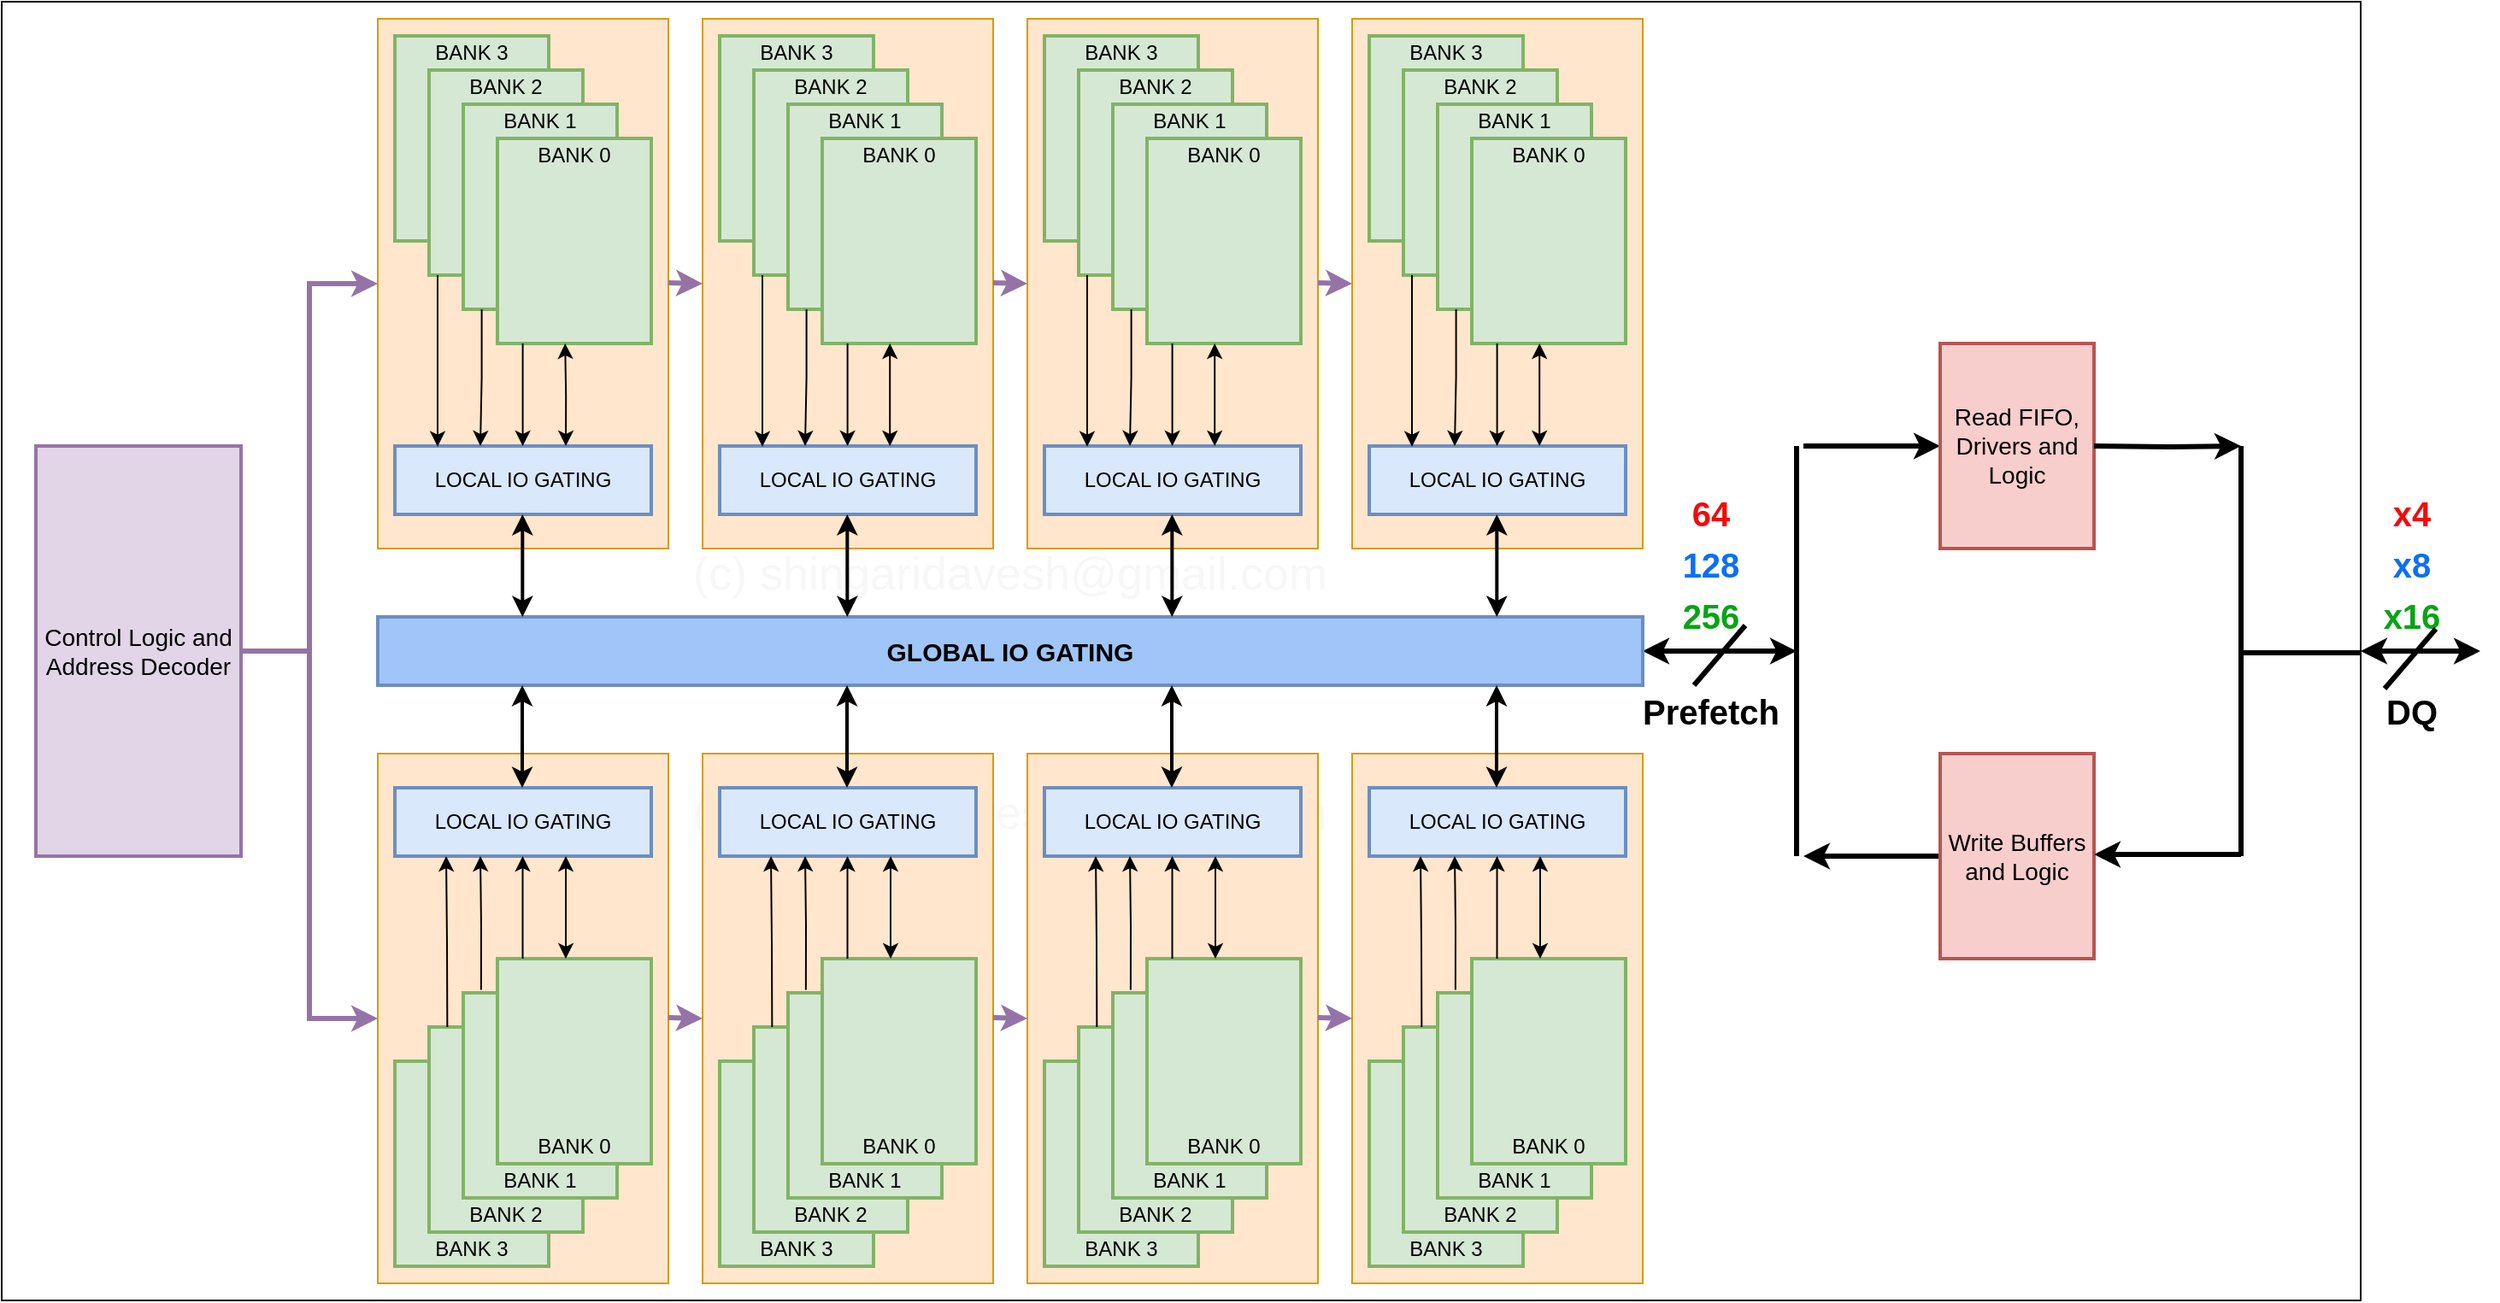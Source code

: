 <mxfile version="24.7.8">
  <diagram name="Page-1" id="cXIVU4OQdX0Yd6_dmKbn">
    <mxGraphModel dx="2409" dy="1701" grid="1" gridSize="10" guides="1" tooltips="1" connect="1" arrows="1" fold="1" page="1" pageScale="1" pageWidth="850" pageHeight="1100" math="0" shadow="0">
      <root>
        <mxCell id="0" />
        <mxCell id="1" parent="0" />
        <mxCell id="eq1CS4-fUA1pp_kB9yyz-200" value="" style="rounded=0;whiteSpace=wrap;html=1;" vertex="1" parent="1">
          <mxGeometry x="-210" y="160" width="1380" height="760" as="geometry" />
        </mxCell>
        <mxCell id="eq1CS4-fUA1pp_kB9yyz-139" value="" style="rounded=0;whiteSpace=wrap;html=1;fillColor=#ffe6cc;strokeColor=#d79b00;" vertex="1" parent="1">
          <mxGeometry x="10" y="170" width="170" height="310" as="geometry" />
        </mxCell>
        <mxCell id="eq1CS4-fUA1pp_kB9yyz-138" value="" style="rounded=0;whiteSpace=wrap;html=1;fillColor=#ffe6cc;strokeColor=#d79b00;" vertex="1" parent="1">
          <mxGeometry x="10" y="600" width="170" height="310" as="geometry" />
        </mxCell>
        <mxCell id="eq1CS4-fUA1pp_kB9yyz-1" value="(c) shingaridavesh@gmail.com" style="text;html=1;align=center;verticalAlign=middle;whiteSpace=wrap;rounded=0;fontSize=27;fontColor=#f8f7f7;rotation=0;" vertex="1" parent="1">
          <mxGeometry x="10" y="480" width="740" height="30" as="geometry" />
        </mxCell>
        <mxCell id="eq1CS4-fUA1pp_kB9yyz-3" value="" style="rounded=0;whiteSpace=wrap;html=1;fillColor=#d5e8d4;strokeColor=#82b366;align=center;strokeWidth=2;" vertex="1" parent="1">
          <mxGeometry x="20" y="180" width="90" height="120" as="geometry" />
        </mxCell>
        <mxCell id="eq1CS4-fUA1pp_kB9yyz-4" value="" style="rounded=0;whiteSpace=wrap;html=1;fillColor=#d5e8d4;strokeColor=#82b366;align=center;strokeWidth=2;" vertex="1" parent="1">
          <mxGeometry x="40" y="200" width="90" height="120" as="geometry" />
        </mxCell>
        <mxCell id="eq1CS4-fUA1pp_kB9yyz-5" value="" style="rounded=0;whiteSpace=wrap;html=1;fillColor=#d5e8d4;strokeColor=#82b366;align=center;strokeWidth=2;" vertex="1" parent="1">
          <mxGeometry x="60" y="220" width="90" height="120" as="geometry" />
        </mxCell>
        <mxCell id="eq1CS4-fUA1pp_kB9yyz-6" value="" style="rounded=0;whiteSpace=wrap;html=1;fillColor=#d5e8d4;strokeColor=#82b366;align=center;strokeWidth=2;" vertex="1" parent="1">
          <mxGeometry x="80" y="240" width="90" height="120" as="geometry" />
        </mxCell>
        <mxCell id="eq1CS4-fUA1pp_kB9yyz-7" value="BANK 3" style="text;html=1;align=center;verticalAlign=middle;whiteSpace=wrap;rounded=0;" vertex="1" parent="1">
          <mxGeometry x="20" y="180" width="90" height="20" as="geometry" />
        </mxCell>
        <mxCell id="eq1CS4-fUA1pp_kB9yyz-8" value="BANK 2" style="text;html=1;align=center;verticalAlign=middle;whiteSpace=wrap;rounded=0;" vertex="1" parent="1">
          <mxGeometry x="40" y="200" width="90" height="20" as="geometry" />
        </mxCell>
        <mxCell id="eq1CS4-fUA1pp_kB9yyz-9" value="BANK 1" style="text;html=1;align=center;verticalAlign=middle;whiteSpace=wrap;rounded=0;" vertex="1" parent="1">
          <mxGeometry x="60" y="220" width="90" height="20" as="geometry" />
        </mxCell>
        <mxCell id="eq1CS4-fUA1pp_kB9yyz-10" value="BANK 0" style="text;html=1;align=center;verticalAlign=middle;whiteSpace=wrap;rounded=0;" vertex="1" parent="1">
          <mxGeometry x="80" y="240" width="90" height="20" as="geometry" />
        </mxCell>
        <mxCell id="eq1CS4-fUA1pp_kB9yyz-11" value="" style="rounded=0;whiteSpace=wrap;html=1;fillColor=#dae8fc;strokeColor=#6c8ebf;align=center;strokeWidth=2;" vertex="1" parent="1">
          <mxGeometry x="20" y="420" width="150" height="40" as="geometry" />
        </mxCell>
        <mxCell id="eq1CS4-fUA1pp_kB9yyz-12" style="edgeStyle=orthogonalEdgeStyle;rounded=0;orthogonalLoop=1;jettySize=auto;html=1;startArrow=classic;startFill=1;" edge="1" parent="1">
          <mxGeometry relative="1" as="geometry">
            <mxPoint x="119.6" y="360" as="sourcePoint" />
            <mxPoint x="120" y="420" as="targetPoint" />
          </mxGeometry>
        </mxCell>
        <mxCell id="eq1CS4-fUA1pp_kB9yyz-13" style="edgeStyle=orthogonalEdgeStyle;rounded=0;orthogonalLoop=1;jettySize=auto;html=1;" edge="1" parent="1">
          <mxGeometry relative="1" as="geometry">
            <mxPoint x="94.8" y="360" as="sourcePoint" />
            <mxPoint x="94.8" y="420" as="targetPoint" />
          </mxGeometry>
        </mxCell>
        <mxCell id="eq1CS4-fUA1pp_kB9yyz-14" style="edgeStyle=orthogonalEdgeStyle;rounded=0;orthogonalLoop=1;jettySize=auto;html=1;exitX=0.12;exitY=1;exitDx=0;exitDy=0;exitPerimeter=0;" edge="1" parent="1" source="eq1CS4-fUA1pp_kB9yyz-5">
          <mxGeometry relative="1" as="geometry">
            <mxPoint x="70" y="360" as="sourcePoint" />
            <mxPoint x="70" y="420" as="targetPoint" />
          </mxGeometry>
        </mxCell>
        <mxCell id="eq1CS4-fUA1pp_kB9yyz-15" style="edgeStyle=orthogonalEdgeStyle;rounded=0;orthogonalLoop=1;jettySize=auto;html=1;" edge="1" parent="1">
          <mxGeometry relative="1" as="geometry">
            <mxPoint x="45" y="320" as="sourcePoint" />
            <mxPoint x="45" y="420.36" as="targetPoint" />
          </mxGeometry>
        </mxCell>
        <mxCell id="eq1CS4-fUA1pp_kB9yyz-16" value="LOCAL IO GATING" style="text;html=1;align=center;verticalAlign=middle;whiteSpace=wrap;rounded=0;" vertex="1" parent="1">
          <mxGeometry x="20" y="430" width="150" height="20" as="geometry" />
        </mxCell>
        <mxCell id="eq1CS4-fUA1pp_kB9yyz-17" value="" style="rounded=0;whiteSpace=wrap;html=1;fillColor=#ffe6cc;strokeColor=#d79b00;" vertex="1" parent="1">
          <mxGeometry x="200" y="170" width="170" height="310" as="geometry" />
        </mxCell>
        <mxCell id="eq1CS4-fUA1pp_kB9yyz-18" value="" style="rounded=0;whiteSpace=wrap;html=1;fillColor=#d5e8d4;strokeColor=#82b366;align=center;strokeWidth=2;" vertex="1" parent="1">
          <mxGeometry x="210" y="180" width="90" height="120" as="geometry" />
        </mxCell>
        <mxCell id="eq1CS4-fUA1pp_kB9yyz-19" value="" style="rounded=0;whiteSpace=wrap;html=1;fillColor=#d5e8d4;strokeColor=#82b366;align=center;strokeWidth=2;" vertex="1" parent="1">
          <mxGeometry x="230" y="200" width="90" height="120" as="geometry" />
        </mxCell>
        <mxCell id="eq1CS4-fUA1pp_kB9yyz-20" value="" style="rounded=0;whiteSpace=wrap;html=1;fillColor=#d5e8d4;strokeColor=#82b366;align=center;strokeWidth=2;" vertex="1" parent="1">
          <mxGeometry x="250" y="220" width="90" height="120" as="geometry" />
        </mxCell>
        <mxCell id="eq1CS4-fUA1pp_kB9yyz-21" value="" style="rounded=0;whiteSpace=wrap;html=1;fillColor=#d5e8d4;strokeColor=#82b366;align=center;strokeWidth=2;" vertex="1" parent="1">
          <mxGeometry x="270" y="240" width="90" height="120" as="geometry" />
        </mxCell>
        <mxCell id="eq1CS4-fUA1pp_kB9yyz-22" value="BANK 3" style="text;html=1;align=center;verticalAlign=middle;whiteSpace=wrap;rounded=0;" vertex="1" parent="1">
          <mxGeometry x="210" y="180" width="90" height="20" as="geometry" />
        </mxCell>
        <mxCell id="eq1CS4-fUA1pp_kB9yyz-23" value="BANK 2" style="text;html=1;align=center;verticalAlign=middle;whiteSpace=wrap;rounded=0;" vertex="1" parent="1">
          <mxGeometry x="230" y="200" width="90" height="20" as="geometry" />
        </mxCell>
        <mxCell id="eq1CS4-fUA1pp_kB9yyz-24" value="BANK 1" style="text;html=1;align=center;verticalAlign=middle;whiteSpace=wrap;rounded=0;" vertex="1" parent="1">
          <mxGeometry x="250" y="220" width="90" height="20" as="geometry" />
        </mxCell>
        <mxCell id="eq1CS4-fUA1pp_kB9yyz-25" value="BANK 0" style="text;html=1;align=center;verticalAlign=middle;whiteSpace=wrap;rounded=0;" vertex="1" parent="1">
          <mxGeometry x="270" y="240" width="90" height="20" as="geometry" />
        </mxCell>
        <mxCell id="eq1CS4-fUA1pp_kB9yyz-26" value="" style="rounded=0;whiteSpace=wrap;html=1;fillColor=#dae8fc;strokeColor=#6c8ebf;align=center;strokeWidth=2;" vertex="1" parent="1">
          <mxGeometry x="210" y="420" width="150" height="40" as="geometry" />
        </mxCell>
        <mxCell id="eq1CS4-fUA1pp_kB9yyz-27" style="edgeStyle=orthogonalEdgeStyle;rounded=0;orthogonalLoop=1;jettySize=auto;html=1;startArrow=classic;startFill=1;" edge="1" parent="1">
          <mxGeometry relative="1" as="geometry">
            <mxPoint x="309.6" y="360" as="sourcePoint" />
            <mxPoint x="309.6" y="420" as="targetPoint" />
          </mxGeometry>
        </mxCell>
        <mxCell id="eq1CS4-fUA1pp_kB9yyz-28" style="edgeStyle=orthogonalEdgeStyle;rounded=0;orthogonalLoop=1;jettySize=auto;html=1;" edge="1" parent="1">
          <mxGeometry relative="1" as="geometry">
            <mxPoint x="284.8" y="360" as="sourcePoint" />
            <mxPoint x="284.8" y="420" as="targetPoint" />
          </mxGeometry>
        </mxCell>
        <mxCell id="eq1CS4-fUA1pp_kB9yyz-29" style="edgeStyle=orthogonalEdgeStyle;rounded=0;orthogonalLoop=1;jettySize=auto;html=1;exitX=0.12;exitY=1;exitDx=0;exitDy=0;exitPerimeter=0;" edge="1" parent="1" source="eq1CS4-fUA1pp_kB9yyz-20">
          <mxGeometry relative="1" as="geometry">
            <mxPoint x="260" y="360" as="sourcePoint" />
            <mxPoint x="260" y="420" as="targetPoint" />
          </mxGeometry>
        </mxCell>
        <mxCell id="eq1CS4-fUA1pp_kB9yyz-30" style="edgeStyle=orthogonalEdgeStyle;rounded=0;orthogonalLoop=1;jettySize=auto;html=1;" edge="1" parent="1">
          <mxGeometry relative="1" as="geometry">
            <mxPoint x="235" y="320" as="sourcePoint" />
            <mxPoint x="235" y="420.36" as="targetPoint" />
          </mxGeometry>
        </mxCell>
        <mxCell id="eq1CS4-fUA1pp_kB9yyz-31" value="LOCAL IO GATING" style="text;html=1;align=center;verticalAlign=middle;whiteSpace=wrap;rounded=0;" vertex="1" parent="1">
          <mxGeometry x="210" y="430" width="150" height="20" as="geometry" />
        </mxCell>
        <mxCell id="eq1CS4-fUA1pp_kB9yyz-32" value="" style="rounded=0;whiteSpace=wrap;html=1;fillColor=#ffe6cc;strokeColor=#d79b00;" vertex="1" parent="1">
          <mxGeometry x="390" y="170" width="170" height="310" as="geometry" />
        </mxCell>
        <mxCell id="eq1CS4-fUA1pp_kB9yyz-33" value="" style="rounded=0;whiteSpace=wrap;html=1;fillColor=#d5e8d4;strokeColor=#82b366;align=center;strokeWidth=2;" vertex="1" parent="1">
          <mxGeometry x="400" y="180" width="90" height="120" as="geometry" />
        </mxCell>
        <mxCell id="eq1CS4-fUA1pp_kB9yyz-34" value="" style="rounded=0;whiteSpace=wrap;html=1;fillColor=#d5e8d4;strokeColor=#82b366;align=center;strokeWidth=2;" vertex="1" parent="1">
          <mxGeometry x="420" y="200" width="90" height="120" as="geometry" />
        </mxCell>
        <mxCell id="eq1CS4-fUA1pp_kB9yyz-35" value="" style="rounded=0;whiteSpace=wrap;html=1;fillColor=#d5e8d4;strokeColor=#82b366;align=center;strokeWidth=2;" vertex="1" parent="1">
          <mxGeometry x="440" y="220" width="90" height="120" as="geometry" />
        </mxCell>
        <mxCell id="eq1CS4-fUA1pp_kB9yyz-36" value="" style="rounded=0;whiteSpace=wrap;html=1;fillColor=#d5e8d4;strokeColor=#82b366;align=center;strokeWidth=2;" vertex="1" parent="1">
          <mxGeometry x="460" y="240" width="90" height="120" as="geometry" />
        </mxCell>
        <mxCell id="eq1CS4-fUA1pp_kB9yyz-37" value="BANK 3" style="text;html=1;align=center;verticalAlign=middle;whiteSpace=wrap;rounded=0;" vertex="1" parent="1">
          <mxGeometry x="400" y="180" width="90" height="20" as="geometry" />
        </mxCell>
        <mxCell id="eq1CS4-fUA1pp_kB9yyz-38" value="BANK 2" style="text;html=1;align=center;verticalAlign=middle;whiteSpace=wrap;rounded=0;" vertex="1" parent="1">
          <mxGeometry x="420" y="200" width="90" height="20" as="geometry" />
        </mxCell>
        <mxCell id="eq1CS4-fUA1pp_kB9yyz-39" value="BANK 1" style="text;html=1;align=center;verticalAlign=middle;whiteSpace=wrap;rounded=0;" vertex="1" parent="1">
          <mxGeometry x="440" y="220" width="90" height="20" as="geometry" />
        </mxCell>
        <mxCell id="eq1CS4-fUA1pp_kB9yyz-40" value="BANK 0" style="text;html=1;align=center;verticalAlign=middle;whiteSpace=wrap;rounded=0;" vertex="1" parent="1">
          <mxGeometry x="460" y="240" width="90" height="20" as="geometry" />
        </mxCell>
        <mxCell id="eq1CS4-fUA1pp_kB9yyz-41" value="" style="rounded=0;whiteSpace=wrap;html=1;fillColor=#dae8fc;strokeColor=#6c8ebf;align=center;strokeWidth=2;" vertex="1" parent="1">
          <mxGeometry x="400" y="420" width="150" height="40" as="geometry" />
        </mxCell>
        <mxCell id="eq1CS4-fUA1pp_kB9yyz-42" style="edgeStyle=orthogonalEdgeStyle;rounded=0;orthogonalLoop=1;jettySize=auto;html=1;startArrow=classic;startFill=1;" edge="1" parent="1">
          <mxGeometry relative="1" as="geometry">
            <mxPoint x="499.6" y="360" as="sourcePoint" />
            <mxPoint x="499.6" y="420" as="targetPoint" />
          </mxGeometry>
        </mxCell>
        <mxCell id="eq1CS4-fUA1pp_kB9yyz-43" style="edgeStyle=orthogonalEdgeStyle;rounded=0;orthogonalLoop=1;jettySize=auto;html=1;" edge="1" parent="1">
          <mxGeometry relative="1" as="geometry">
            <mxPoint x="474.8" y="360" as="sourcePoint" />
            <mxPoint x="474.8" y="420" as="targetPoint" />
          </mxGeometry>
        </mxCell>
        <mxCell id="eq1CS4-fUA1pp_kB9yyz-44" style="edgeStyle=orthogonalEdgeStyle;rounded=0;orthogonalLoop=1;jettySize=auto;html=1;exitX=0.12;exitY=1;exitDx=0;exitDy=0;exitPerimeter=0;" edge="1" parent="1" source="eq1CS4-fUA1pp_kB9yyz-35">
          <mxGeometry relative="1" as="geometry">
            <mxPoint x="450" y="360" as="sourcePoint" />
            <mxPoint x="450" y="420" as="targetPoint" />
          </mxGeometry>
        </mxCell>
        <mxCell id="eq1CS4-fUA1pp_kB9yyz-45" style="edgeStyle=orthogonalEdgeStyle;rounded=0;orthogonalLoop=1;jettySize=auto;html=1;" edge="1" parent="1">
          <mxGeometry relative="1" as="geometry">
            <mxPoint x="425" y="320" as="sourcePoint" />
            <mxPoint x="425" y="420.36" as="targetPoint" />
          </mxGeometry>
        </mxCell>
        <mxCell id="eq1CS4-fUA1pp_kB9yyz-46" value="LOCAL IO GATING" style="text;html=1;align=center;verticalAlign=middle;whiteSpace=wrap;rounded=0;" vertex="1" parent="1">
          <mxGeometry x="400" y="430" width="150" height="20" as="geometry" />
        </mxCell>
        <mxCell id="eq1CS4-fUA1pp_kB9yyz-47" value="" style="rounded=0;whiteSpace=wrap;html=1;fillColor=#ffe6cc;strokeColor=#d79b00;" vertex="1" parent="1">
          <mxGeometry x="580" y="170" width="170" height="310" as="geometry" />
        </mxCell>
        <mxCell id="eq1CS4-fUA1pp_kB9yyz-48" value="" style="rounded=0;whiteSpace=wrap;html=1;fillColor=#d5e8d4;strokeColor=#82b366;align=center;strokeWidth=2;" vertex="1" parent="1">
          <mxGeometry x="590" y="180" width="90" height="120" as="geometry" />
        </mxCell>
        <mxCell id="eq1CS4-fUA1pp_kB9yyz-49" value="" style="rounded=0;whiteSpace=wrap;html=1;fillColor=#d5e8d4;strokeColor=#82b366;align=center;strokeWidth=2;" vertex="1" parent="1">
          <mxGeometry x="610" y="200" width="90" height="120" as="geometry" />
        </mxCell>
        <mxCell id="eq1CS4-fUA1pp_kB9yyz-50" value="" style="rounded=0;whiteSpace=wrap;html=1;fillColor=#d5e8d4;strokeColor=#82b366;align=center;strokeWidth=2;" vertex="1" parent="1">
          <mxGeometry x="630" y="220" width="90" height="120" as="geometry" />
        </mxCell>
        <mxCell id="eq1CS4-fUA1pp_kB9yyz-51" value="" style="rounded=0;whiteSpace=wrap;html=1;fillColor=#d5e8d4;strokeColor=#82b366;align=center;strokeWidth=2;" vertex="1" parent="1">
          <mxGeometry x="650" y="240" width="90" height="120" as="geometry" />
        </mxCell>
        <mxCell id="eq1CS4-fUA1pp_kB9yyz-52" value="BANK 3" style="text;html=1;align=center;verticalAlign=middle;whiteSpace=wrap;rounded=0;" vertex="1" parent="1">
          <mxGeometry x="590" y="180" width="90" height="20" as="geometry" />
        </mxCell>
        <mxCell id="eq1CS4-fUA1pp_kB9yyz-53" value="BANK 2" style="text;html=1;align=center;verticalAlign=middle;whiteSpace=wrap;rounded=0;" vertex="1" parent="1">
          <mxGeometry x="610" y="200" width="90" height="20" as="geometry" />
        </mxCell>
        <mxCell id="eq1CS4-fUA1pp_kB9yyz-54" value="BANK 1" style="text;html=1;align=center;verticalAlign=middle;whiteSpace=wrap;rounded=0;" vertex="1" parent="1">
          <mxGeometry x="630" y="220" width="90" height="20" as="geometry" />
        </mxCell>
        <mxCell id="eq1CS4-fUA1pp_kB9yyz-55" value="BANK 0" style="text;html=1;align=center;verticalAlign=middle;whiteSpace=wrap;rounded=0;" vertex="1" parent="1">
          <mxGeometry x="650" y="240" width="90" height="20" as="geometry" />
        </mxCell>
        <mxCell id="eq1CS4-fUA1pp_kB9yyz-56" value="" style="rounded=0;whiteSpace=wrap;html=1;fillColor=#dae8fc;strokeColor=#6c8ebf;align=center;strokeWidth=2;" vertex="1" parent="1">
          <mxGeometry x="590" y="420" width="150" height="40" as="geometry" />
        </mxCell>
        <mxCell id="eq1CS4-fUA1pp_kB9yyz-57" style="edgeStyle=orthogonalEdgeStyle;rounded=0;orthogonalLoop=1;jettySize=auto;html=1;startArrow=classic;startFill=1;" edge="1" parent="1">
          <mxGeometry relative="1" as="geometry">
            <mxPoint x="689.6" y="360" as="sourcePoint" />
            <mxPoint x="689.6" y="420" as="targetPoint" />
          </mxGeometry>
        </mxCell>
        <mxCell id="eq1CS4-fUA1pp_kB9yyz-58" style="edgeStyle=orthogonalEdgeStyle;rounded=0;orthogonalLoop=1;jettySize=auto;html=1;" edge="1" parent="1">
          <mxGeometry relative="1" as="geometry">
            <mxPoint x="664.8" y="360" as="sourcePoint" />
            <mxPoint x="664.8" y="420" as="targetPoint" />
          </mxGeometry>
        </mxCell>
        <mxCell id="eq1CS4-fUA1pp_kB9yyz-59" style="edgeStyle=orthogonalEdgeStyle;rounded=0;orthogonalLoop=1;jettySize=auto;html=1;exitX=0.12;exitY=1;exitDx=0;exitDy=0;exitPerimeter=0;" edge="1" parent="1" source="eq1CS4-fUA1pp_kB9yyz-50">
          <mxGeometry relative="1" as="geometry">
            <mxPoint x="640" y="360" as="sourcePoint" />
            <mxPoint x="640" y="420" as="targetPoint" />
          </mxGeometry>
        </mxCell>
        <mxCell id="eq1CS4-fUA1pp_kB9yyz-60" style="edgeStyle=orthogonalEdgeStyle;rounded=0;orthogonalLoop=1;jettySize=auto;html=1;" edge="1" parent="1">
          <mxGeometry relative="1" as="geometry">
            <mxPoint x="615" y="320" as="sourcePoint" />
            <mxPoint x="615" y="420.36" as="targetPoint" />
          </mxGeometry>
        </mxCell>
        <mxCell id="eq1CS4-fUA1pp_kB9yyz-61" value="LOCAL IO GATING" style="text;html=1;align=center;verticalAlign=middle;whiteSpace=wrap;rounded=0;" vertex="1" parent="1">
          <mxGeometry x="590" y="430" width="150" height="20" as="geometry" />
        </mxCell>
        <mxCell id="eq1CS4-fUA1pp_kB9yyz-190" style="edgeStyle=orthogonalEdgeStyle;rounded=0;orthogonalLoop=1;jettySize=auto;html=1;startArrow=classic;startFill=1;strokeWidth=3;" edge="1" parent="1" source="eq1CS4-fUA1pp_kB9yyz-62">
          <mxGeometry relative="1" as="geometry">
            <mxPoint x="840" y="540" as="targetPoint" />
          </mxGeometry>
        </mxCell>
        <mxCell id="eq1CS4-fUA1pp_kB9yyz-62" value="" style="rounded=0;whiteSpace=wrap;html=1;fillColor=#9fc5f9;strokeColor=#6c8ebf;align=center;strokeWidth=2;" vertex="1" parent="1">
          <mxGeometry x="10" y="520" width="740" height="40" as="geometry" />
        </mxCell>
        <mxCell id="eq1CS4-fUA1pp_kB9yyz-63" value="&lt;b&gt;&lt;font style=&quot;font-size: 15px;&quot;&gt;GLOBAL IO GATING&lt;/font&gt;&lt;/b&gt;" style="text;html=1;align=center;verticalAlign=middle;whiteSpace=wrap;rounded=0;" vertex="1" parent="1">
          <mxGeometry x="10" y="530" width="740" height="20" as="geometry" />
        </mxCell>
        <mxCell id="eq1CS4-fUA1pp_kB9yyz-64" style="edgeStyle=orthogonalEdgeStyle;rounded=0;orthogonalLoop=1;jettySize=auto;html=1;startArrow=classic;startFill=1;strokeWidth=2;" edge="1" parent="1">
          <mxGeometry relative="1" as="geometry">
            <mxPoint x="94.66" y="460" as="sourcePoint" />
            <mxPoint x="94.66" y="520" as="targetPoint" />
          </mxGeometry>
        </mxCell>
        <mxCell id="eq1CS4-fUA1pp_kB9yyz-65" style="edgeStyle=orthogonalEdgeStyle;rounded=0;orthogonalLoop=1;jettySize=auto;html=1;startArrow=classic;startFill=1;strokeWidth=2;" edge="1" parent="1">
          <mxGeometry relative="1" as="geometry">
            <mxPoint x="284.66" y="460" as="sourcePoint" />
            <mxPoint x="284.66" y="520" as="targetPoint" />
          </mxGeometry>
        </mxCell>
        <mxCell id="eq1CS4-fUA1pp_kB9yyz-66" style="edgeStyle=orthogonalEdgeStyle;rounded=0;orthogonalLoop=1;jettySize=auto;html=1;startArrow=classic;startFill=1;strokeWidth=2;" edge="1" parent="1">
          <mxGeometry relative="1" as="geometry">
            <mxPoint x="474.66" y="460" as="sourcePoint" />
            <mxPoint x="474.66" y="520" as="targetPoint" />
          </mxGeometry>
        </mxCell>
        <mxCell id="eq1CS4-fUA1pp_kB9yyz-67" style="edgeStyle=orthogonalEdgeStyle;rounded=0;orthogonalLoop=1;jettySize=auto;html=1;startArrow=classic;startFill=1;strokeWidth=2;" edge="1" parent="1">
          <mxGeometry relative="1" as="geometry">
            <mxPoint x="664.66" y="460" as="sourcePoint" />
            <mxPoint x="664.66" y="520" as="targetPoint" />
          </mxGeometry>
        </mxCell>
        <mxCell id="eq1CS4-fUA1pp_kB9yyz-68" value="(c) shingaridavesh@gmail.com" style="text;html=1;align=center;verticalAlign=middle;whiteSpace=wrap;rounded=0;fontSize=27;fontColor=#f8f7f7;rotation=0;" vertex="1" parent="1">
          <mxGeometry x="10" y="620" width="740" height="30" as="geometry" />
        </mxCell>
        <mxCell id="eq1CS4-fUA1pp_kB9yyz-70" value="" style="rounded=0;whiteSpace=wrap;html=1;fillColor=#d5e8d4;strokeColor=#82b366;align=center;strokeWidth=2;" vertex="1" parent="1">
          <mxGeometry x="20" y="780" width="90" height="120" as="geometry" />
        </mxCell>
        <mxCell id="eq1CS4-fUA1pp_kB9yyz-71" value="" style="rounded=0;whiteSpace=wrap;html=1;fillColor=#d5e8d4;strokeColor=#82b366;align=center;strokeWidth=2;" vertex="1" parent="1">
          <mxGeometry x="40" y="760" width="90" height="120" as="geometry" />
        </mxCell>
        <mxCell id="eq1CS4-fUA1pp_kB9yyz-72" value="" style="rounded=0;whiteSpace=wrap;html=1;fillColor=#d5e8d4;strokeColor=#82b366;align=center;strokeWidth=2;" vertex="1" parent="1">
          <mxGeometry x="60" y="740" width="90" height="120" as="geometry" />
        </mxCell>
        <mxCell id="eq1CS4-fUA1pp_kB9yyz-73" value="" style="rounded=0;whiteSpace=wrap;html=1;fillColor=#d5e8d4;strokeColor=#82b366;align=center;strokeWidth=2;direction=west;" vertex="1" parent="1">
          <mxGeometry x="80" y="720" width="90" height="120" as="geometry" />
        </mxCell>
        <mxCell id="eq1CS4-fUA1pp_kB9yyz-74" value="BANK 3" style="text;html=1;align=center;verticalAlign=middle;whiteSpace=wrap;rounded=0;" vertex="1" parent="1">
          <mxGeometry x="20" y="880" width="90" height="20" as="geometry" />
        </mxCell>
        <mxCell id="eq1CS4-fUA1pp_kB9yyz-75" value="BANK 2" style="text;html=1;align=center;verticalAlign=middle;whiteSpace=wrap;rounded=0;" vertex="1" parent="1">
          <mxGeometry x="40" y="860" width="90" height="20" as="geometry" />
        </mxCell>
        <mxCell id="eq1CS4-fUA1pp_kB9yyz-76" value="BANK 1" style="text;html=1;align=center;verticalAlign=middle;whiteSpace=wrap;rounded=0;" vertex="1" parent="1">
          <mxGeometry x="60" y="840" width="90" height="20" as="geometry" />
        </mxCell>
        <mxCell id="eq1CS4-fUA1pp_kB9yyz-77" value="BANK 0" style="text;html=1;align=center;verticalAlign=middle;whiteSpace=wrap;rounded=0;" vertex="1" parent="1">
          <mxGeometry x="80" y="820" width="90" height="20" as="geometry" />
        </mxCell>
        <mxCell id="eq1CS4-fUA1pp_kB9yyz-78" value="" style="rounded=0;whiteSpace=wrap;html=1;fillColor=#dae8fc;strokeColor=#6c8ebf;align=center;strokeWidth=2;" vertex="1" parent="1">
          <mxGeometry x="20" y="620" width="150" height="40" as="geometry" />
        </mxCell>
        <mxCell id="eq1CS4-fUA1pp_kB9yyz-83" value="LOCAL IO GATING" style="text;html=1;align=center;verticalAlign=middle;whiteSpace=wrap;rounded=0;" vertex="1" parent="1">
          <mxGeometry x="20" y="630" width="150" height="20" as="geometry" />
        </mxCell>
        <mxCell id="eq1CS4-fUA1pp_kB9yyz-130" style="edgeStyle=orthogonalEdgeStyle;rounded=0;orthogonalLoop=1;jettySize=auto;html=1;startArrow=classic;startFill=1;strokeWidth=2;" edge="1" parent="1">
          <mxGeometry relative="1" as="geometry">
            <mxPoint x="94.5" y="560" as="sourcePoint" />
            <mxPoint x="94.5" y="620" as="targetPoint" />
          </mxGeometry>
        </mxCell>
        <mxCell id="eq1CS4-fUA1pp_kB9yyz-131" style="edgeStyle=orthogonalEdgeStyle;rounded=0;orthogonalLoop=1;jettySize=auto;html=1;startArrow=classic;startFill=1;" edge="1" parent="1">
          <mxGeometry relative="1" as="geometry">
            <mxPoint x="120" y="660" as="sourcePoint" />
            <mxPoint x="120" y="720" as="targetPoint" />
          </mxGeometry>
        </mxCell>
        <mxCell id="eq1CS4-fUA1pp_kB9yyz-135" style="edgeStyle=orthogonalEdgeStyle;rounded=0;orthogonalLoop=1;jettySize=auto;html=1;startArrow=classic;startFill=1;endArrow=none;endFill=0;" edge="1" parent="1">
          <mxGeometry relative="1" as="geometry">
            <mxPoint x="94.76" y="660" as="sourcePoint" />
            <mxPoint x="94.76" y="720" as="targetPoint" />
          </mxGeometry>
        </mxCell>
        <mxCell id="eq1CS4-fUA1pp_kB9yyz-136" style="edgeStyle=orthogonalEdgeStyle;rounded=0;orthogonalLoop=1;jettySize=auto;html=1;startArrow=classic;startFill=1;entryX=0.116;entryY=-0.015;entryDx=0;entryDy=0;entryPerimeter=0;endArrow=none;endFill=0;" edge="1" parent="1" target="eq1CS4-fUA1pp_kB9yyz-72">
          <mxGeometry relative="1" as="geometry">
            <mxPoint x="70" y="660" as="sourcePoint" />
            <mxPoint x="70" y="720" as="targetPoint" />
          </mxGeometry>
        </mxCell>
        <mxCell id="eq1CS4-fUA1pp_kB9yyz-137" style="edgeStyle=orthogonalEdgeStyle;rounded=0;orthogonalLoop=1;jettySize=auto;html=1;startArrow=classic;startFill=1;entryX=0.063;entryY=0;entryDx=0;entryDy=0;entryPerimeter=0;endArrow=none;endFill=0;" edge="1" parent="1">
          <mxGeometry relative="1" as="geometry">
            <mxPoint x="50" y="660" as="sourcePoint" />
            <mxPoint x="50.67" y="760" as="targetPoint" />
          </mxGeometry>
        </mxCell>
        <mxCell id="eq1CS4-fUA1pp_kB9yyz-140" value="" style="rounded=0;whiteSpace=wrap;html=1;fillColor=#ffe6cc;strokeColor=#d79b00;" vertex="1" parent="1">
          <mxGeometry x="200" y="600" width="170" height="310" as="geometry" />
        </mxCell>
        <mxCell id="eq1CS4-fUA1pp_kB9yyz-141" value="" style="rounded=0;whiteSpace=wrap;html=1;fillColor=#d5e8d4;strokeColor=#82b366;align=center;strokeWidth=2;" vertex="1" parent="1">
          <mxGeometry x="210" y="780" width="90" height="120" as="geometry" />
        </mxCell>
        <mxCell id="eq1CS4-fUA1pp_kB9yyz-142" value="" style="rounded=0;whiteSpace=wrap;html=1;fillColor=#d5e8d4;strokeColor=#82b366;align=center;strokeWidth=2;" vertex="1" parent="1">
          <mxGeometry x="230" y="760" width="90" height="120" as="geometry" />
        </mxCell>
        <mxCell id="eq1CS4-fUA1pp_kB9yyz-143" value="" style="rounded=0;whiteSpace=wrap;html=1;fillColor=#d5e8d4;strokeColor=#82b366;align=center;strokeWidth=2;" vertex="1" parent="1">
          <mxGeometry x="250" y="740" width="90" height="120" as="geometry" />
        </mxCell>
        <mxCell id="eq1CS4-fUA1pp_kB9yyz-144" value="" style="rounded=0;whiteSpace=wrap;html=1;fillColor=#d5e8d4;strokeColor=#82b366;align=center;strokeWidth=2;direction=west;" vertex="1" parent="1">
          <mxGeometry x="270" y="720" width="90" height="120" as="geometry" />
        </mxCell>
        <mxCell id="eq1CS4-fUA1pp_kB9yyz-145" value="BANK 3" style="text;html=1;align=center;verticalAlign=middle;whiteSpace=wrap;rounded=0;" vertex="1" parent="1">
          <mxGeometry x="210" y="880" width="90" height="20" as="geometry" />
        </mxCell>
        <mxCell id="eq1CS4-fUA1pp_kB9yyz-146" value="BANK 2" style="text;html=1;align=center;verticalAlign=middle;whiteSpace=wrap;rounded=0;" vertex="1" parent="1">
          <mxGeometry x="230" y="860" width="90" height="20" as="geometry" />
        </mxCell>
        <mxCell id="eq1CS4-fUA1pp_kB9yyz-147" value="BANK 1" style="text;html=1;align=center;verticalAlign=middle;whiteSpace=wrap;rounded=0;" vertex="1" parent="1">
          <mxGeometry x="250" y="840" width="90" height="20" as="geometry" />
        </mxCell>
        <mxCell id="eq1CS4-fUA1pp_kB9yyz-148" value="BANK 0" style="text;html=1;align=center;verticalAlign=middle;whiteSpace=wrap;rounded=0;" vertex="1" parent="1">
          <mxGeometry x="270" y="820" width="90" height="20" as="geometry" />
        </mxCell>
        <mxCell id="eq1CS4-fUA1pp_kB9yyz-149" value="" style="rounded=0;whiteSpace=wrap;html=1;fillColor=#dae8fc;strokeColor=#6c8ebf;align=center;strokeWidth=2;" vertex="1" parent="1">
          <mxGeometry x="210" y="620" width="150" height="40" as="geometry" />
        </mxCell>
        <mxCell id="eq1CS4-fUA1pp_kB9yyz-150" value="LOCAL IO GATING" style="text;html=1;align=center;verticalAlign=middle;whiteSpace=wrap;rounded=0;" vertex="1" parent="1">
          <mxGeometry x="210" y="630" width="150" height="20" as="geometry" />
        </mxCell>
        <mxCell id="eq1CS4-fUA1pp_kB9yyz-151" style="edgeStyle=orthogonalEdgeStyle;rounded=0;orthogonalLoop=1;jettySize=auto;html=1;startArrow=classic;startFill=1;strokeWidth=2;" edge="1" parent="1">
          <mxGeometry relative="1" as="geometry">
            <mxPoint x="284.5" y="560" as="sourcePoint" />
            <mxPoint x="284.5" y="620" as="targetPoint" />
          </mxGeometry>
        </mxCell>
        <mxCell id="eq1CS4-fUA1pp_kB9yyz-152" style="edgeStyle=orthogonalEdgeStyle;rounded=0;orthogonalLoop=1;jettySize=auto;html=1;startArrow=classic;startFill=1;" edge="1" parent="1">
          <mxGeometry relative="1" as="geometry">
            <mxPoint x="310" y="660" as="sourcePoint" />
            <mxPoint x="310" y="720" as="targetPoint" />
          </mxGeometry>
        </mxCell>
        <mxCell id="eq1CS4-fUA1pp_kB9yyz-153" style="edgeStyle=orthogonalEdgeStyle;rounded=0;orthogonalLoop=1;jettySize=auto;html=1;startArrow=classic;startFill=1;endArrow=none;endFill=0;" edge="1" parent="1">
          <mxGeometry relative="1" as="geometry">
            <mxPoint x="284.76" y="660" as="sourcePoint" />
            <mxPoint x="284.76" y="720" as="targetPoint" />
          </mxGeometry>
        </mxCell>
        <mxCell id="eq1CS4-fUA1pp_kB9yyz-154" style="edgeStyle=orthogonalEdgeStyle;rounded=0;orthogonalLoop=1;jettySize=auto;html=1;startArrow=classic;startFill=1;entryX=0.116;entryY=-0.015;entryDx=0;entryDy=0;entryPerimeter=0;endArrow=none;endFill=0;" edge="1" parent="1" target="eq1CS4-fUA1pp_kB9yyz-143">
          <mxGeometry relative="1" as="geometry">
            <mxPoint x="260" y="660" as="sourcePoint" />
            <mxPoint x="260" y="720" as="targetPoint" />
          </mxGeometry>
        </mxCell>
        <mxCell id="eq1CS4-fUA1pp_kB9yyz-155" style="edgeStyle=orthogonalEdgeStyle;rounded=0;orthogonalLoop=1;jettySize=auto;html=1;startArrow=classic;startFill=1;entryX=0.063;entryY=0;entryDx=0;entryDy=0;entryPerimeter=0;endArrow=none;endFill=0;" edge="1" parent="1">
          <mxGeometry relative="1" as="geometry">
            <mxPoint x="240" y="660" as="sourcePoint" />
            <mxPoint x="240.67" y="760" as="targetPoint" />
          </mxGeometry>
        </mxCell>
        <mxCell id="eq1CS4-fUA1pp_kB9yyz-156" value="" style="rounded=0;whiteSpace=wrap;html=1;fillColor=#ffe6cc;strokeColor=#d79b00;" vertex="1" parent="1">
          <mxGeometry x="390" y="600" width="170" height="310" as="geometry" />
        </mxCell>
        <mxCell id="eq1CS4-fUA1pp_kB9yyz-157" value="" style="rounded=0;whiteSpace=wrap;html=1;fillColor=#d5e8d4;strokeColor=#82b366;align=center;strokeWidth=2;" vertex="1" parent="1">
          <mxGeometry x="400" y="780" width="90" height="120" as="geometry" />
        </mxCell>
        <mxCell id="eq1CS4-fUA1pp_kB9yyz-158" value="" style="rounded=0;whiteSpace=wrap;html=1;fillColor=#d5e8d4;strokeColor=#82b366;align=center;strokeWidth=2;" vertex="1" parent="1">
          <mxGeometry x="420" y="760" width="90" height="120" as="geometry" />
        </mxCell>
        <mxCell id="eq1CS4-fUA1pp_kB9yyz-159" value="" style="rounded=0;whiteSpace=wrap;html=1;fillColor=#d5e8d4;strokeColor=#82b366;align=center;strokeWidth=2;" vertex="1" parent="1">
          <mxGeometry x="440" y="740" width="90" height="120" as="geometry" />
        </mxCell>
        <mxCell id="eq1CS4-fUA1pp_kB9yyz-160" value="" style="rounded=0;whiteSpace=wrap;html=1;fillColor=#d5e8d4;strokeColor=#82b366;align=center;strokeWidth=2;direction=west;" vertex="1" parent="1">
          <mxGeometry x="460" y="720" width="90" height="120" as="geometry" />
        </mxCell>
        <mxCell id="eq1CS4-fUA1pp_kB9yyz-161" value="BANK 3" style="text;html=1;align=center;verticalAlign=middle;whiteSpace=wrap;rounded=0;" vertex="1" parent="1">
          <mxGeometry x="400" y="880" width="90" height="20" as="geometry" />
        </mxCell>
        <mxCell id="eq1CS4-fUA1pp_kB9yyz-162" value="BANK 2" style="text;html=1;align=center;verticalAlign=middle;whiteSpace=wrap;rounded=0;" vertex="1" parent="1">
          <mxGeometry x="420" y="860" width="90" height="20" as="geometry" />
        </mxCell>
        <mxCell id="eq1CS4-fUA1pp_kB9yyz-163" value="BANK 1" style="text;html=1;align=center;verticalAlign=middle;whiteSpace=wrap;rounded=0;" vertex="1" parent="1">
          <mxGeometry x="440" y="840" width="90" height="20" as="geometry" />
        </mxCell>
        <mxCell id="eq1CS4-fUA1pp_kB9yyz-164" value="BANK 0" style="text;html=1;align=center;verticalAlign=middle;whiteSpace=wrap;rounded=0;" vertex="1" parent="1">
          <mxGeometry x="460" y="820" width="90" height="20" as="geometry" />
        </mxCell>
        <mxCell id="eq1CS4-fUA1pp_kB9yyz-165" value="" style="rounded=0;whiteSpace=wrap;html=1;fillColor=#dae8fc;strokeColor=#6c8ebf;align=center;strokeWidth=2;" vertex="1" parent="1">
          <mxGeometry x="400" y="620" width="150" height="40" as="geometry" />
        </mxCell>
        <mxCell id="eq1CS4-fUA1pp_kB9yyz-166" value="LOCAL IO GATING" style="text;html=1;align=center;verticalAlign=middle;whiteSpace=wrap;rounded=0;" vertex="1" parent="1">
          <mxGeometry x="400" y="630" width="150" height="20" as="geometry" />
        </mxCell>
        <mxCell id="eq1CS4-fUA1pp_kB9yyz-167" style="edgeStyle=orthogonalEdgeStyle;rounded=0;orthogonalLoop=1;jettySize=auto;html=1;startArrow=classic;startFill=1;strokeWidth=2;" edge="1" parent="1">
          <mxGeometry relative="1" as="geometry">
            <mxPoint x="474.5" y="560" as="sourcePoint" />
            <mxPoint x="474.5" y="620" as="targetPoint" />
          </mxGeometry>
        </mxCell>
        <mxCell id="eq1CS4-fUA1pp_kB9yyz-168" style="edgeStyle=orthogonalEdgeStyle;rounded=0;orthogonalLoop=1;jettySize=auto;html=1;startArrow=classic;startFill=1;" edge="1" parent="1">
          <mxGeometry relative="1" as="geometry">
            <mxPoint x="500" y="660" as="sourcePoint" />
            <mxPoint x="500" y="720" as="targetPoint" />
          </mxGeometry>
        </mxCell>
        <mxCell id="eq1CS4-fUA1pp_kB9yyz-169" style="edgeStyle=orthogonalEdgeStyle;rounded=0;orthogonalLoop=1;jettySize=auto;html=1;startArrow=classic;startFill=1;endArrow=none;endFill=0;" edge="1" parent="1">
          <mxGeometry relative="1" as="geometry">
            <mxPoint x="474.76" y="660" as="sourcePoint" />
            <mxPoint x="474.76" y="720" as="targetPoint" />
          </mxGeometry>
        </mxCell>
        <mxCell id="eq1CS4-fUA1pp_kB9yyz-170" style="edgeStyle=orthogonalEdgeStyle;rounded=0;orthogonalLoop=1;jettySize=auto;html=1;startArrow=classic;startFill=1;entryX=0.116;entryY=-0.015;entryDx=0;entryDy=0;entryPerimeter=0;endArrow=none;endFill=0;" edge="1" parent="1" target="eq1CS4-fUA1pp_kB9yyz-159">
          <mxGeometry relative="1" as="geometry">
            <mxPoint x="450" y="660" as="sourcePoint" />
            <mxPoint x="450" y="720" as="targetPoint" />
          </mxGeometry>
        </mxCell>
        <mxCell id="eq1CS4-fUA1pp_kB9yyz-171" style="edgeStyle=orthogonalEdgeStyle;rounded=0;orthogonalLoop=1;jettySize=auto;html=1;startArrow=classic;startFill=1;entryX=0.063;entryY=0;entryDx=0;entryDy=0;entryPerimeter=0;endArrow=none;endFill=0;" edge="1" parent="1">
          <mxGeometry relative="1" as="geometry">
            <mxPoint x="430" y="660" as="sourcePoint" />
            <mxPoint x="430.67" y="760" as="targetPoint" />
          </mxGeometry>
        </mxCell>
        <mxCell id="eq1CS4-fUA1pp_kB9yyz-172" value="" style="rounded=0;whiteSpace=wrap;html=1;fillColor=#ffe6cc;strokeColor=#d79b00;" vertex="1" parent="1">
          <mxGeometry x="580" y="600" width="170" height="310" as="geometry" />
        </mxCell>
        <mxCell id="eq1CS4-fUA1pp_kB9yyz-173" value="" style="rounded=0;whiteSpace=wrap;html=1;fillColor=#d5e8d4;strokeColor=#82b366;align=center;strokeWidth=2;" vertex="1" parent="1">
          <mxGeometry x="590" y="780" width="90" height="120" as="geometry" />
        </mxCell>
        <mxCell id="eq1CS4-fUA1pp_kB9yyz-174" value="" style="rounded=0;whiteSpace=wrap;html=1;fillColor=#d5e8d4;strokeColor=#82b366;align=center;strokeWidth=2;" vertex="1" parent="1">
          <mxGeometry x="610" y="760" width="90" height="120" as="geometry" />
        </mxCell>
        <mxCell id="eq1CS4-fUA1pp_kB9yyz-175" value="" style="rounded=0;whiteSpace=wrap;html=1;fillColor=#d5e8d4;strokeColor=#82b366;align=center;strokeWidth=2;" vertex="1" parent="1">
          <mxGeometry x="630" y="740" width="90" height="120" as="geometry" />
        </mxCell>
        <mxCell id="eq1CS4-fUA1pp_kB9yyz-176" value="" style="rounded=0;whiteSpace=wrap;html=1;fillColor=#d5e8d4;strokeColor=#82b366;align=center;strokeWidth=2;direction=west;" vertex="1" parent="1">
          <mxGeometry x="650" y="720" width="90" height="120" as="geometry" />
        </mxCell>
        <mxCell id="eq1CS4-fUA1pp_kB9yyz-177" value="BANK 3" style="text;html=1;align=center;verticalAlign=middle;whiteSpace=wrap;rounded=0;" vertex="1" parent="1">
          <mxGeometry x="590" y="880" width="90" height="20" as="geometry" />
        </mxCell>
        <mxCell id="eq1CS4-fUA1pp_kB9yyz-178" value="BANK 2" style="text;html=1;align=center;verticalAlign=middle;whiteSpace=wrap;rounded=0;" vertex="1" parent="1">
          <mxGeometry x="610" y="860" width="90" height="20" as="geometry" />
        </mxCell>
        <mxCell id="eq1CS4-fUA1pp_kB9yyz-179" value="BANK 1" style="text;html=1;align=center;verticalAlign=middle;whiteSpace=wrap;rounded=0;" vertex="1" parent="1">
          <mxGeometry x="630" y="840" width="90" height="20" as="geometry" />
        </mxCell>
        <mxCell id="eq1CS4-fUA1pp_kB9yyz-180" value="BANK 0" style="text;html=1;align=center;verticalAlign=middle;whiteSpace=wrap;rounded=0;" vertex="1" parent="1">
          <mxGeometry x="650" y="820" width="90" height="20" as="geometry" />
        </mxCell>
        <mxCell id="eq1CS4-fUA1pp_kB9yyz-181" value="" style="rounded=0;whiteSpace=wrap;html=1;fillColor=#dae8fc;strokeColor=#6c8ebf;align=center;strokeWidth=2;" vertex="1" parent="1">
          <mxGeometry x="590" y="620" width="150" height="40" as="geometry" />
        </mxCell>
        <mxCell id="eq1CS4-fUA1pp_kB9yyz-182" value="LOCAL IO GATING" style="text;html=1;align=center;verticalAlign=middle;whiteSpace=wrap;rounded=0;" vertex="1" parent="1">
          <mxGeometry x="590" y="630" width="150" height="20" as="geometry" />
        </mxCell>
        <mxCell id="eq1CS4-fUA1pp_kB9yyz-183" style="edgeStyle=orthogonalEdgeStyle;rounded=0;orthogonalLoop=1;jettySize=auto;html=1;startArrow=classic;startFill=1;strokeWidth=2;" edge="1" parent="1">
          <mxGeometry relative="1" as="geometry">
            <mxPoint x="664.5" y="560" as="sourcePoint" />
            <mxPoint x="664.5" y="620" as="targetPoint" />
          </mxGeometry>
        </mxCell>
        <mxCell id="eq1CS4-fUA1pp_kB9yyz-184" style="edgeStyle=orthogonalEdgeStyle;rounded=0;orthogonalLoop=1;jettySize=auto;html=1;startArrow=classic;startFill=1;" edge="1" parent="1">
          <mxGeometry relative="1" as="geometry">
            <mxPoint x="690" y="660" as="sourcePoint" />
            <mxPoint x="690" y="720" as="targetPoint" />
          </mxGeometry>
        </mxCell>
        <mxCell id="eq1CS4-fUA1pp_kB9yyz-185" style="edgeStyle=orthogonalEdgeStyle;rounded=0;orthogonalLoop=1;jettySize=auto;html=1;startArrow=classic;startFill=1;endArrow=none;endFill=0;" edge="1" parent="1">
          <mxGeometry relative="1" as="geometry">
            <mxPoint x="664.76" y="660" as="sourcePoint" />
            <mxPoint x="664.76" y="720" as="targetPoint" />
          </mxGeometry>
        </mxCell>
        <mxCell id="eq1CS4-fUA1pp_kB9yyz-186" style="edgeStyle=orthogonalEdgeStyle;rounded=0;orthogonalLoop=1;jettySize=auto;html=1;startArrow=classic;startFill=1;entryX=0.116;entryY=-0.015;entryDx=0;entryDy=0;entryPerimeter=0;endArrow=none;endFill=0;" edge="1" parent="1" target="eq1CS4-fUA1pp_kB9yyz-175">
          <mxGeometry relative="1" as="geometry">
            <mxPoint x="640" y="660" as="sourcePoint" />
            <mxPoint x="640" y="720" as="targetPoint" />
          </mxGeometry>
        </mxCell>
        <mxCell id="eq1CS4-fUA1pp_kB9yyz-187" style="edgeStyle=orthogonalEdgeStyle;rounded=0;orthogonalLoop=1;jettySize=auto;html=1;startArrow=classic;startFill=1;entryX=0.063;entryY=0;entryDx=0;entryDy=0;entryPerimeter=0;endArrow=none;endFill=0;" edge="1" parent="1">
          <mxGeometry relative="1" as="geometry">
            <mxPoint x="620" y="660" as="sourcePoint" />
            <mxPoint x="620.67" y="760" as="targetPoint" />
          </mxGeometry>
        </mxCell>
        <mxCell id="eq1CS4-fUA1pp_kB9yyz-193" value="" style="edgeStyle=orthogonalEdgeStyle;rounded=0;orthogonalLoop=1;jettySize=auto;html=1;endArrow=none;endFill=0;startArrow=classic;startFill=1;strokeWidth=3;" edge="1" parent="1" source="eq1CS4-fUA1pp_kB9yyz-188">
          <mxGeometry relative="1" as="geometry">
            <mxPoint x="844" y="420" as="targetPoint" />
          </mxGeometry>
        </mxCell>
        <mxCell id="eq1CS4-fUA1pp_kB9yyz-188" value="Read FIFO, Drivers and Logic" style="rounded=0;whiteSpace=wrap;html=1;fillColor=#f8cecc;strokeColor=#b85450;align=center;strokeWidth=2;fontSize=14;" vertex="1" parent="1">
          <mxGeometry x="924" y="360" width="90" height="120" as="geometry" />
        </mxCell>
        <mxCell id="eq1CS4-fUA1pp_kB9yyz-191" style="edgeStyle=orthogonalEdgeStyle;rounded=0;orthogonalLoop=1;jettySize=auto;html=1;strokeWidth=3;" edge="1" parent="1" source="eq1CS4-fUA1pp_kB9yyz-189">
          <mxGeometry relative="1" as="geometry">
            <mxPoint x="844" y="660" as="targetPoint" />
            <Array as="points">
              <mxPoint x="844" y="660" />
            </Array>
          </mxGeometry>
        </mxCell>
        <mxCell id="eq1CS4-fUA1pp_kB9yyz-189" value="Write Buffers and Logic" style="rounded=0;whiteSpace=wrap;html=1;fillColor=#f8cecc;strokeColor=#b85450;align=center;strokeWidth=2;fontSize=14;" vertex="1" parent="1">
          <mxGeometry x="924" y="600" width="90" height="120" as="geometry" />
        </mxCell>
        <mxCell id="eq1CS4-fUA1pp_kB9yyz-194" value="" style="endArrow=none;html=1;rounded=0;strokeWidth=3;" edge="1" parent="1">
          <mxGeometry width="50" height="50" relative="1" as="geometry">
            <mxPoint x="840" y="660" as="sourcePoint" />
            <mxPoint x="840" y="420" as="targetPoint" />
          </mxGeometry>
        </mxCell>
        <mxCell id="eq1CS4-fUA1pp_kB9yyz-195" value="" style="edgeStyle=orthogonalEdgeStyle;rounded=0;orthogonalLoop=1;jettySize=auto;html=1;endArrow=none;endFill=0;startArrow=classic;startFill=1;strokeWidth=3;entryX=1;entryY=0.5;entryDx=0;entryDy=0;" edge="1" parent="1" target="eq1CS4-fUA1pp_kB9yyz-188">
          <mxGeometry relative="1" as="geometry">
            <mxPoint x="1100" y="420" as="sourcePoint" />
            <mxPoint x="1120" y="520" as="targetPoint" />
          </mxGeometry>
        </mxCell>
        <mxCell id="eq1CS4-fUA1pp_kB9yyz-196" style="edgeStyle=orthogonalEdgeStyle;rounded=0;orthogonalLoop=1;jettySize=auto;html=1;strokeWidth=3;" edge="1" parent="1">
          <mxGeometry relative="1" as="geometry">
            <mxPoint x="1014" y="659" as="targetPoint" />
            <mxPoint x="1100" y="659" as="sourcePoint" />
            <Array as="points">
              <mxPoint x="1014" y="659" />
            </Array>
          </mxGeometry>
        </mxCell>
        <mxCell id="eq1CS4-fUA1pp_kB9yyz-197" value="" style="endArrow=none;html=1;rounded=0;strokeWidth=3;" edge="1" parent="1">
          <mxGeometry width="50" height="50" relative="1" as="geometry">
            <mxPoint x="1100" y="660" as="sourcePoint" />
            <mxPoint x="1100" y="420" as="targetPoint" />
          </mxGeometry>
        </mxCell>
        <mxCell id="eq1CS4-fUA1pp_kB9yyz-198" style="edgeStyle=orthogonalEdgeStyle;rounded=0;orthogonalLoop=1;jettySize=auto;html=1;startArrow=classic;startFill=1;strokeWidth=3;" edge="1" parent="1">
          <mxGeometry relative="1" as="geometry">
            <mxPoint x="1240" y="540" as="targetPoint" />
            <mxPoint x="1170" y="540" as="sourcePoint" />
          </mxGeometry>
        </mxCell>
        <mxCell id="eq1CS4-fUA1pp_kB9yyz-199" style="edgeStyle=orthogonalEdgeStyle;rounded=0;orthogonalLoop=1;jettySize=auto;html=1;startArrow=none;startFill=0;strokeWidth=3;endArrow=none;endFill=0;" edge="1" parent="1">
          <mxGeometry relative="1" as="geometry">
            <mxPoint x="1170" y="541" as="targetPoint" />
            <mxPoint x="1101" y="541" as="sourcePoint" />
          </mxGeometry>
        </mxCell>
        <mxCell id="eq1CS4-fUA1pp_kB9yyz-201" value="64" style="text;html=1;align=center;verticalAlign=middle;whiteSpace=wrap;rounded=0;fontStyle=1;fontSize=20;fontColor=#f50a0a;" vertex="1" parent="1">
          <mxGeometry x="760" y="444" width="60" height="30" as="geometry" />
        </mxCell>
        <mxCell id="eq1CS4-fUA1pp_kB9yyz-202" value="x4" style="text;html=1;align=center;verticalAlign=middle;whiteSpace=wrap;rounded=0;fontStyle=1;fontSize=20;fontColor=#f50a0a;" vertex="1" parent="1">
          <mxGeometry x="1170" y="444" width="60" height="30" as="geometry" />
        </mxCell>
        <mxCell id="eq1CS4-fUA1pp_kB9yyz-206" style="edgeStyle=orthogonalEdgeStyle;rounded=0;orthogonalLoop=1;jettySize=auto;html=1;entryX=0;entryY=0.5;entryDx=0;entryDy=0;strokeWidth=3;strokeColor=#9673a6;" edge="1" parent="1" source="eq1CS4-fUA1pp_kB9yyz-203" target="eq1CS4-fUA1pp_kB9yyz-138">
          <mxGeometry relative="1" as="geometry" />
        </mxCell>
        <mxCell id="eq1CS4-fUA1pp_kB9yyz-215" style="edgeStyle=orthogonalEdgeStyle;rounded=0;orthogonalLoop=1;jettySize=auto;html=1;entryX=0;entryY=0.5;entryDx=0;entryDy=0;strokeWidth=3;strokeColor=#9673a6;" edge="1" parent="1" source="eq1CS4-fUA1pp_kB9yyz-203" target="eq1CS4-fUA1pp_kB9yyz-139">
          <mxGeometry relative="1" as="geometry" />
        </mxCell>
        <mxCell id="eq1CS4-fUA1pp_kB9yyz-203" value="Control Logic and Address Decoder" style="rounded=0;whiteSpace=wrap;html=1;fillColor=#e1d5e7;strokeColor=#9673a6;align=center;strokeWidth=2;fontSize=14;" vertex="1" parent="1">
          <mxGeometry x="-190" y="420" width="120" height="240" as="geometry" />
        </mxCell>
        <mxCell id="eq1CS4-fUA1pp_kB9yyz-208" value="" style="endArrow=classic;html=1;rounded=0;strokeWidth=3;strokeColor=#9673a6;entryX=0;entryY=0.5;entryDx=0;entryDy=0;" edge="1" parent="1" target="eq1CS4-fUA1pp_kB9yyz-140">
          <mxGeometry width="50" height="50" relative="1" as="geometry">
            <mxPoint x="180" y="754.5" as="sourcePoint" />
            <mxPoint x="210" y="754.5" as="targetPoint" />
          </mxGeometry>
        </mxCell>
        <mxCell id="eq1CS4-fUA1pp_kB9yyz-209" value="" style="endArrow=classic;html=1;rounded=0;strokeWidth=3;strokeColor=#9673a6;entryX=0;entryY=0.5;entryDx=0;entryDy=0;" edge="1" parent="1">
          <mxGeometry width="50" height="50" relative="1" as="geometry">
            <mxPoint x="370" y="754.5" as="sourcePoint" />
            <mxPoint x="390" y="755" as="targetPoint" />
          </mxGeometry>
        </mxCell>
        <mxCell id="eq1CS4-fUA1pp_kB9yyz-210" value="" style="endArrow=classic;html=1;rounded=0;strokeWidth=3;strokeColor=#9673a6;entryX=0;entryY=0.5;entryDx=0;entryDy=0;" edge="1" parent="1">
          <mxGeometry width="50" height="50" relative="1" as="geometry">
            <mxPoint x="560" y="754.5" as="sourcePoint" />
            <mxPoint x="580" y="755" as="targetPoint" />
          </mxGeometry>
        </mxCell>
        <mxCell id="eq1CS4-fUA1pp_kB9yyz-211" value="" style="endArrow=classic;html=1;rounded=0;strokeWidth=3;strokeColor=#9673a6;entryX=0;entryY=0.5;entryDx=0;entryDy=0;" edge="1" parent="1">
          <mxGeometry width="50" height="50" relative="1" as="geometry">
            <mxPoint x="180" y="324.5" as="sourcePoint" />
            <mxPoint x="200" y="325" as="targetPoint" />
          </mxGeometry>
        </mxCell>
        <mxCell id="eq1CS4-fUA1pp_kB9yyz-212" value="" style="endArrow=classic;html=1;rounded=0;strokeWidth=3;strokeColor=#9673a6;entryX=0;entryY=0.5;entryDx=0;entryDy=0;" edge="1" parent="1">
          <mxGeometry width="50" height="50" relative="1" as="geometry">
            <mxPoint x="370" y="324.5" as="sourcePoint" />
            <mxPoint x="390" y="325" as="targetPoint" />
          </mxGeometry>
        </mxCell>
        <mxCell id="eq1CS4-fUA1pp_kB9yyz-213" value="" style="endArrow=classic;html=1;rounded=0;strokeWidth=3;strokeColor=#9673a6;entryX=0;entryY=0.5;entryDx=0;entryDy=0;" edge="1" parent="1">
          <mxGeometry width="50" height="50" relative="1" as="geometry">
            <mxPoint x="560" y="324.5" as="sourcePoint" />
            <mxPoint x="580" y="325" as="targetPoint" />
          </mxGeometry>
        </mxCell>
        <mxCell id="eq1CS4-fUA1pp_kB9yyz-216" value="128" style="text;html=1;align=center;verticalAlign=middle;whiteSpace=wrap;rounded=0;fontStyle=1;fontSize=20;fontColor=#0a70f5;" vertex="1" parent="1">
          <mxGeometry x="760" y="474" width="60" height="30" as="geometry" />
        </mxCell>
        <mxCell id="eq1CS4-fUA1pp_kB9yyz-217" value="x8" style="text;html=1;align=center;verticalAlign=middle;whiteSpace=wrap;rounded=0;fontStyle=1;fontSize=20;fontColor=#0a70f5;" vertex="1" parent="1">
          <mxGeometry x="1170" y="474" width="60" height="30" as="geometry" />
        </mxCell>
        <mxCell id="eq1CS4-fUA1pp_kB9yyz-218" value="256" style="text;html=1;align=center;verticalAlign=middle;whiteSpace=wrap;rounded=0;fontStyle=1;fontSize=20;fontColor=#0aa315;" vertex="1" parent="1">
          <mxGeometry x="760" y="504" width="60" height="30" as="geometry" />
        </mxCell>
        <mxCell id="eq1CS4-fUA1pp_kB9yyz-219" value="x16" style="text;html=1;align=center;verticalAlign=middle;whiteSpace=wrap;rounded=0;fontStyle=1;fontSize=20;fontColor=#0aa315;" vertex="1" parent="1">
          <mxGeometry x="1170" y="504" width="60" height="30" as="geometry" />
        </mxCell>
        <mxCell id="eq1CS4-fUA1pp_kB9yyz-220" value="" style="endArrow=none;html=1;rounded=0;strokeWidth=3;" edge="1" parent="1">
          <mxGeometry width="50" height="50" relative="1" as="geometry">
            <mxPoint x="780" y="560" as="sourcePoint" />
            <mxPoint x="810" y="525" as="targetPoint" />
          </mxGeometry>
        </mxCell>
        <mxCell id="eq1CS4-fUA1pp_kB9yyz-221" value="" style="endArrow=none;html=1;rounded=0;strokeWidth=3;" edge="1" parent="1">
          <mxGeometry width="50" height="50" relative="1" as="geometry">
            <mxPoint x="1184" y="562" as="sourcePoint" />
            <mxPoint x="1214" y="527" as="targetPoint" />
          </mxGeometry>
        </mxCell>
        <mxCell id="eq1CS4-fUA1pp_kB9yyz-222" value="DQ" style="text;html=1;align=center;verticalAlign=middle;whiteSpace=wrap;rounded=0;fontSize=20;fontStyle=1" vertex="1" parent="1">
          <mxGeometry x="1170" y="560" width="60" height="30" as="geometry" />
        </mxCell>
        <mxCell id="eq1CS4-fUA1pp_kB9yyz-223" value="Prefetch" style="text;html=1;align=center;verticalAlign=middle;whiteSpace=wrap;rounded=0;fontSize=20;fontStyle=1" vertex="1" parent="1">
          <mxGeometry x="760" y="560" width="60" height="30" as="geometry" />
        </mxCell>
      </root>
    </mxGraphModel>
  </diagram>
</mxfile>
